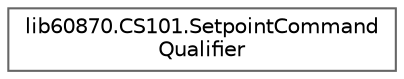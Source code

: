 digraph "Graphical Class Hierarchy"
{
 // LATEX_PDF_SIZE
  bgcolor="transparent";
  edge [fontname=Helvetica,fontsize=10,labelfontname=Helvetica,labelfontsize=10];
  node [fontname=Helvetica,fontsize=10,shape=box,height=0.2,width=0.4];
  rankdir="LR";
  Node0 [id="Node000000",label="lib60870.CS101.SetpointCommand\lQualifier",height=0.2,width=0.4,color="grey40", fillcolor="white", style="filled",URL="$classlib60870_1_1_c_s101_1_1_setpoint_command_qualifier.html",tooltip=" "];
}
